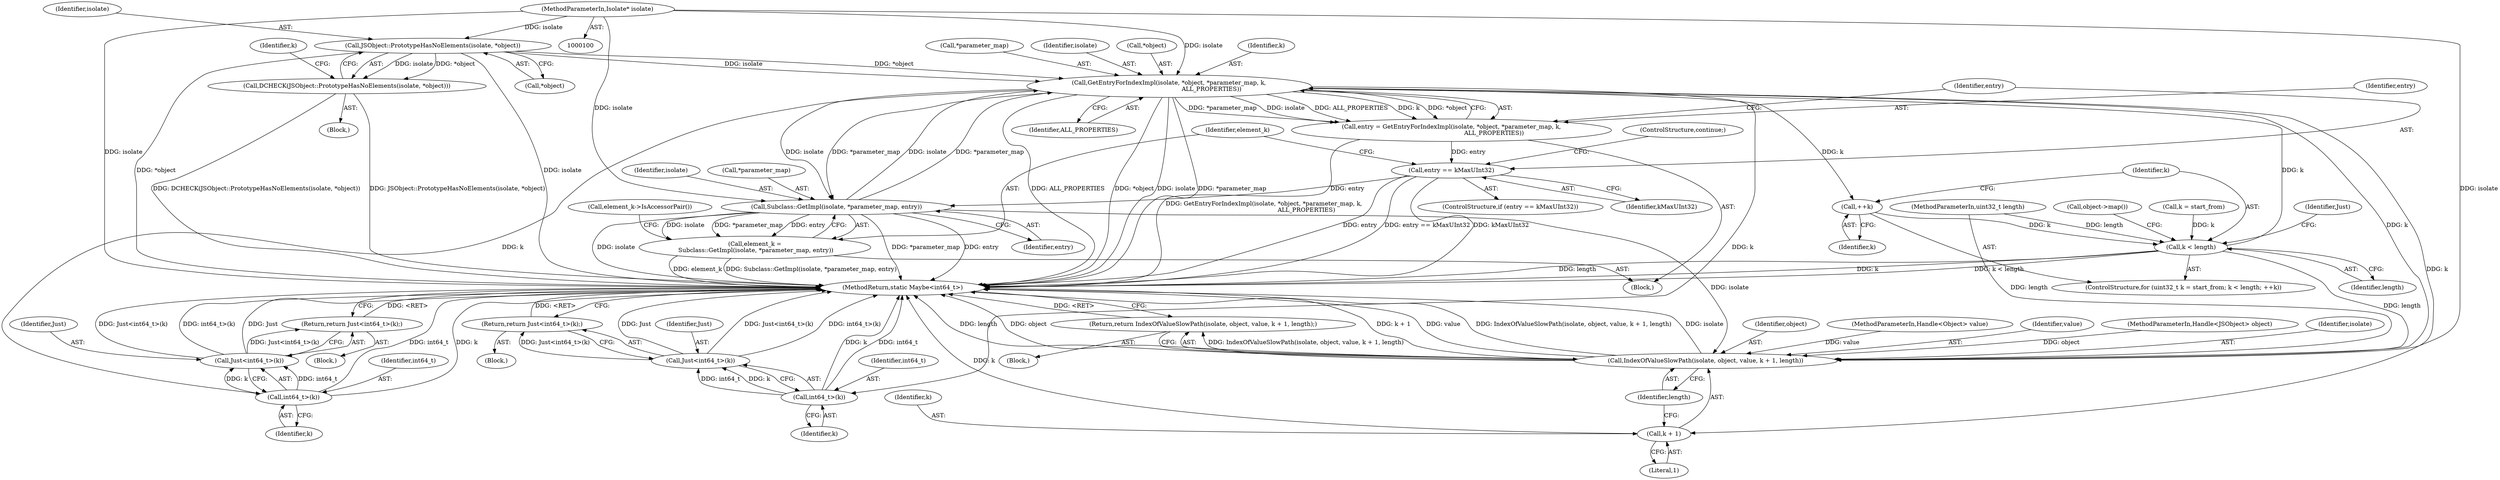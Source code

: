 digraph "0_Android_a24543157ae2cdd25da43e20f4e48a07481e6ceb_4@pointer" {
"1000101" [label="(MethodParameterIn,Isolate* isolate)"];
"1000108" [label="(Call,JSObject::PrototypeHasNoElements(isolate, *object))"];
"1000107" [label="(Call,DCHECK(JSObject::PrototypeHasNoElements(isolate, *object)))"];
"1000132" [label="(Call,GetEntryForIndexImpl(isolate, *object, *parameter_map, k,\n                                             ALL_PROPERTIES))"];
"1000122" [label="(Call,++k)"];
"1000119" [label="(Call,k < length)"];
"1000181" [label="(Call,IndexOfValueSlowPath(isolate, object, value, k + 1, length))"];
"1000180" [label="(Return,return IndexOfValueSlowPath(isolate, object, value, k + 1, length);)"];
"1000130" [label="(Call,entry = GetEntryForIndexImpl(isolate, *object, *parameter_map, k,\n                                             ALL_PROPERTIES))"];
"1000141" [label="(Call,entry == kMaxUInt32)"];
"1000149" [label="(Call,Subclass::GetImpl(isolate, *parameter_map, entry))"];
"1000147" [label="(Call,element_k =\n Subclass::GetImpl(isolate, *parameter_map, entry))"];
"1000171" [label="(Call,int64_t>(k))"];
"1000169" [label="(Call,Just<int64_t>(k))"];
"1000168" [label="(Return,return Just<int64_t>(k);)"];
"1000185" [label="(Call,k + 1)"];
"1000198" [label="(Call,int64_t>(k))"];
"1000196" [label="(Call,Just<int64_t>(k))"];
"1000195" [label="(Return,return Just<int64_t>(k);)"];
"1000195" [label="(Return,return Just<int64_t>(k);)"];
"1000101" [label="(MethodParameterIn,Isolate* isolate)"];
"1000180" [label="(Return,return IndexOfValueSlowPath(isolate, object, value, k + 1, length);)"];
"1000141" [label="(Call,entry == kMaxUInt32)"];
"1000117" [label="(Identifier,k)"];
"1000138" [label="(Identifier,k)"];
"1000119" [label="(Call,k < length)"];
"1000105" [label="(MethodParameterIn,uint32_t length)"];
"1000142" [label="(Identifier,entry)"];
"1000183" [label="(Identifier,object)"];
"1000140" [label="(ControlStructure,if (entry == kMaxUInt32))"];
"1000110" [label="(Call,*object)"];
"1000153" [label="(Identifier,entry)"];
"1000103" [label="(MethodParameterIn,Handle<Object> value)"];
"1000108" [label="(Call,JSObject::PrototypeHasNoElements(isolate, *object))"];
"1000168" [label="(Return,return Just<int64_t>(k);)"];
"1000123" [label="(Identifier,k)"];
"1000200" [label="(Identifier,k)"];
"1000155" [label="(Call,element_k->IsAccessorPair())"];
"1000173" [label="(Identifier,k)"];
"1000136" [label="(Call,*parameter_map)"];
"1000186" [label="(Identifier,k)"];
"1000203" [label="(Identifier,Just)"];
"1000170" [label="(Identifier,Just)"];
"1000172" [label="(Identifier,int64_t)"];
"1000150" [label="(Identifier,isolate)"];
"1000151" [label="(Call,*parameter_map)"];
"1000147" [label="(Call,element_k =\n Subclass::GetImpl(isolate, *parameter_map, entry))"];
"1000169" [label="(Call,Just<int64_t>(k))"];
"1000106" [label="(Block,)"];
"1000185" [label="(Call,k + 1)"];
"1000131" [label="(Identifier,entry)"];
"1000198" [label="(Call,int64_t>(k))"];
"1000133" [label="(Identifier,isolate)"];
"1000107" [label="(Call,DCHECK(JSObject::PrototypeHasNoElements(isolate, *object)))"];
"1000134" [label="(Call,*object)"];
"1000197" [label="(Identifier,Just)"];
"1000149" [label="(Call,Subclass::GetImpl(isolate, *parameter_map, entry))"];
"1000145" [label="(ControlStructure,continue;)"];
"1000184" [label="(Identifier,value)"];
"1000122" [label="(Call,++k)"];
"1000187" [label="(Literal,1)"];
"1000126" [label="(Call,object->map())"];
"1000196" [label="(Call,Just<int64_t>(k))"];
"1000199" [label="(Identifier,int64_t)"];
"1000102" [label="(MethodParameterIn,Handle<JSObject> object)"];
"1000132" [label="(Call,GetEntryForIndexImpl(isolate, *object, *parameter_map, k,\n                                             ALL_PROPERTIES))"];
"1000116" [label="(Call,k = start_from)"];
"1000139" [label="(Identifier,ALL_PROPERTIES)"];
"1000120" [label="(Identifier,k)"];
"1000167" [label="(Block,)"];
"1000148" [label="(Identifier,element_k)"];
"1000114" [label="(ControlStructure,for (uint32_t k = start_from; k < length; ++k))"];
"1000179" [label="(Block,)"];
"1000171" [label="(Call,int64_t>(k))"];
"1000188" [label="(Identifier,length)"];
"1000130" [label="(Call,entry = GetEntryForIndexImpl(isolate, *object, *parameter_map, k,\n                                             ALL_PROPERTIES))"];
"1000143" [label="(Identifier,kMaxUInt32)"];
"1000181" [label="(Call,IndexOfValueSlowPath(isolate, object, value, k + 1, length))"];
"1000208" [label="(MethodReturn,static Maybe<int64_t>)"];
"1000121" [label="(Identifier,length)"];
"1000182" [label="(Identifier,isolate)"];
"1000194" [label="(Block,)"];
"1000109" [label="(Identifier,isolate)"];
"1000124" [label="(Block,)"];
"1000101" -> "1000100"  [label="AST: "];
"1000101" -> "1000208"  [label="DDG: isolate"];
"1000101" -> "1000108"  [label="DDG: isolate"];
"1000101" -> "1000132"  [label="DDG: isolate"];
"1000101" -> "1000149"  [label="DDG: isolate"];
"1000101" -> "1000181"  [label="DDG: isolate"];
"1000108" -> "1000107"  [label="AST: "];
"1000108" -> "1000110"  [label="CFG: "];
"1000109" -> "1000108"  [label="AST: "];
"1000110" -> "1000108"  [label="AST: "];
"1000107" -> "1000108"  [label="CFG: "];
"1000108" -> "1000208"  [label="DDG: *object"];
"1000108" -> "1000208"  [label="DDG: isolate"];
"1000108" -> "1000107"  [label="DDG: isolate"];
"1000108" -> "1000107"  [label="DDG: *object"];
"1000108" -> "1000132"  [label="DDG: isolate"];
"1000108" -> "1000132"  [label="DDG: *object"];
"1000107" -> "1000106"  [label="AST: "];
"1000117" -> "1000107"  [label="CFG: "];
"1000107" -> "1000208"  [label="DDG: JSObject::PrototypeHasNoElements(isolate, *object)"];
"1000107" -> "1000208"  [label="DDG: DCHECK(JSObject::PrototypeHasNoElements(isolate, *object))"];
"1000132" -> "1000130"  [label="AST: "];
"1000132" -> "1000139"  [label="CFG: "];
"1000133" -> "1000132"  [label="AST: "];
"1000134" -> "1000132"  [label="AST: "];
"1000136" -> "1000132"  [label="AST: "];
"1000138" -> "1000132"  [label="AST: "];
"1000139" -> "1000132"  [label="AST: "];
"1000130" -> "1000132"  [label="CFG: "];
"1000132" -> "1000208"  [label="DDG: ALL_PROPERTIES"];
"1000132" -> "1000208"  [label="DDG: *object"];
"1000132" -> "1000208"  [label="DDG: isolate"];
"1000132" -> "1000208"  [label="DDG: *parameter_map"];
"1000132" -> "1000122"  [label="DDG: k"];
"1000132" -> "1000130"  [label="DDG: *parameter_map"];
"1000132" -> "1000130"  [label="DDG: isolate"];
"1000132" -> "1000130"  [label="DDG: ALL_PROPERTIES"];
"1000132" -> "1000130"  [label="DDG: k"];
"1000132" -> "1000130"  [label="DDG: *object"];
"1000149" -> "1000132"  [label="DDG: isolate"];
"1000149" -> "1000132"  [label="DDG: *parameter_map"];
"1000119" -> "1000132"  [label="DDG: k"];
"1000132" -> "1000149"  [label="DDG: isolate"];
"1000132" -> "1000149"  [label="DDG: *parameter_map"];
"1000132" -> "1000171"  [label="DDG: k"];
"1000132" -> "1000181"  [label="DDG: k"];
"1000132" -> "1000185"  [label="DDG: k"];
"1000132" -> "1000198"  [label="DDG: k"];
"1000122" -> "1000114"  [label="AST: "];
"1000122" -> "1000123"  [label="CFG: "];
"1000123" -> "1000122"  [label="AST: "];
"1000120" -> "1000122"  [label="CFG: "];
"1000122" -> "1000119"  [label="DDG: k"];
"1000119" -> "1000114"  [label="AST: "];
"1000119" -> "1000121"  [label="CFG: "];
"1000120" -> "1000119"  [label="AST: "];
"1000121" -> "1000119"  [label="AST: "];
"1000126" -> "1000119"  [label="CFG: "];
"1000203" -> "1000119"  [label="CFG: "];
"1000119" -> "1000208"  [label="DDG: length"];
"1000119" -> "1000208"  [label="DDG: k"];
"1000119" -> "1000208"  [label="DDG: k < length"];
"1000116" -> "1000119"  [label="DDG: k"];
"1000105" -> "1000119"  [label="DDG: length"];
"1000119" -> "1000181"  [label="DDG: length"];
"1000181" -> "1000180"  [label="AST: "];
"1000181" -> "1000188"  [label="CFG: "];
"1000182" -> "1000181"  [label="AST: "];
"1000183" -> "1000181"  [label="AST: "];
"1000184" -> "1000181"  [label="AST: "];
"1000185" -> "1000181"  [label="AST: "];
"1000188" -> "1000181"  [label="AST: "];
"1000180" -> "1000181"  [label="CFG: "];
"1000181" -> "1000208"  [label="DDG: k + 1"];
"1000181" -> "1000208"  [label="DDG: value"];
"1000181" -> "1000208"  [label="DDG: IndexOfValueSlowPath(isolate, object, value, k + 1, length)"];
"1000181" -> "1000208"  [label="DDG: isolate"];
"1000181" -> "1000208"  [label="DDG: length"];
"1000181" -> "1000208"  [label="DDG: object"];
"1000181" -> "1000180"  [label="DDG: IndexOfValueSlowPath(isolate, object, value, k + 1, length)"];
"1000149" -> "1000181"  [label="DDG: isolate"];
"1000102" -> "1000181"  [label="DDG: object"];
"1000103" -> "1000181"  [label="DDG: value"];
"1000105" -> "1000181"  [label="DDG: length"];
"1000180" -> "1000179"  [label="AST: "];
"1000208" -> "1000180"  [label="CFG: "];
"1000180" -> "1000208"  [label="DDG: <RET>"];
"1000130" -> "1000124"  [label="AST: "];
"1000131" -> "1000130"  [label="AST: "];
"1000142" -> "1000130"  [label="CFG: "];
"1000130" -> "1000208"  [label="DDG: GetEntryForIndexImpl(isolate, *object, *parameter_map, k,\n                                             ALL_PROPERTIES)"];
"1000130" -> "1000141"  [label="DDG: entry"];
"1000141" -> "1000140"  [label="AST: "];
"1000141" -> "1000143"  [label="CFG: "];
"1000142" -> "1000141"  [label="AST: "];
"1000143" -> "1000141"  [label="AST: "];
"1000145" -> "1000141"  [label="CFG: "];
"1000148" -> "1000141"  [label="CFG: "];
"1000141" -> "1000208"  [label="DDG: entry"];
"1000141" -> "1000208"  [label="DDG: entry == kMaxUInt32"];
"1000141" -> "1000208"  [label="DDG: kMaxUInt32"];
"1000141" -> "1000149"  [label="DDG: entry"];
"1000149" -> "1000147"  [label="AST: "];
"1000149" -> "1000153"  [label="CFG: "];
"1000150" -> "1000149"  [label="AST: "];
"1000151" -> "1000149"  [label="AST: "];
"1000153" -> "1000149"  [label="AST: "];
"1000147" -> "1000149"  [label="CFG: "];
"1000149" -> "1000208"  [label="DDG: *parameter_map"];
"1000149" -> "1000208"  [label="DDG: entry"];
"1000149" -> "1000208"  [label="DDG: isolate"];
"1000149" -> "1000147"  [label="DDG: isolate"];
"1000149" -> "1000147"  [label="DDG: *parameter_map"];
"1000149" -> "1000147"  [label="DDG: entry"];
"1000147" -> "1000124"  [label="AST: "];
"1000148" -> "1000147"  [label="AST: "];
"1000155" -> "1000147"  [label="CFG: "];
"1000147" -> "1000208"  [label="DDG: Subclass::GetImpl(isolate, *parameter_map, entry)"];
"1000147" -> "1000208"  [label="DDG: element_k"];
"1000171" -> "1000169"  [label="AST: "];
"1000171" -> "1000173"  [label="CFG: "];
"1000172" -> "1000171"  [label="AST: "];
"1000173" -> "1000171"  [label="AST: "];
"1000169" -> "1000171"  [label="CFG: "];
"1000171" -> "1000208"  [label="DDG: int64_t"];
"1000171" -> "1000208"  [label="DDG: k"];
"1000171" -> "1000169"  [label="DDG: int64_t"];
"1000171" -> "1000169"  [label="DDG: k"];
"1000169" -> "1000168"  [label="AST: "];
"1000170" -> "1000169"  [label="AST: "];
"1000168" -> "1000169"  [label="CFG: "];
"1000169" -> "1000208"  [label="DDG: Just<int64_t>(k)"];
"1000169" -> "1000208"  [label="DDG: int64_t>(k)"];
"1000169" -> "1000208"  [label="DDG: Just"];
"1000169" -> "1000168"  [label="DDG: Just<int64_t>(k)"];
"1000168" -> "1000167"  [label="AST: "];
"1000208" -> "1000168"  [label="CFG: "];
"1000168" -> "1000208"  [label="DDG: <RET>"];
"1000185" -> "1000187"  [label="CFG: "];
"1000186" -> "1000185"  [label="AST: "];
"1000187" -> "1000185"  [label="AST: "];
"1000188" -> "1000185"  [label="CFG: "];
"1000185" -> "1000208"  [label="DDG: k"];
"1000198" -> "1000196"  [label="AST: "];
"1000198" -> "1000200"  [label="CFG: "];
"1000199" -> "1000198"  [label="AST: "];
"1000200" -> "1000198"  [label="AST: "];
"1000196" -> "1000198"  [label="CFG: "];
"1000198" -> "1000208"  [label="DDG: k"];
"1000198" -> "1000208"  [label="DDG: int64_t"];
"1000198" -> "1000196"  [label="DDG: int64_t"];
"1000198" -> "1000196"  [label="DDG: k"];
"1000196" -> "1000195"  [label="AST: "];
"1000197" -> "1000196"  [label="AST: "];
"1000195" -> "1000196"  [label="CFG: "];
"1000196" -> "1000208"  [label="DDG: Just"];
"1000196" -> "1000208"  [label="DDG: Just<int64_t>(k)"];
"1000196" -> "1000208"  [label="DDG: int64_t>(k)"];
"1000196" -> "1000195"  [label="DDG: Just<int64_t>(k)"];
"1000195" -> "1000194"  [label="AST: "];
"1000208" -> "1000195"  [label="CFG: "];
"1000195" -> "1000208"  [label="DDG: <RET>"];
}
